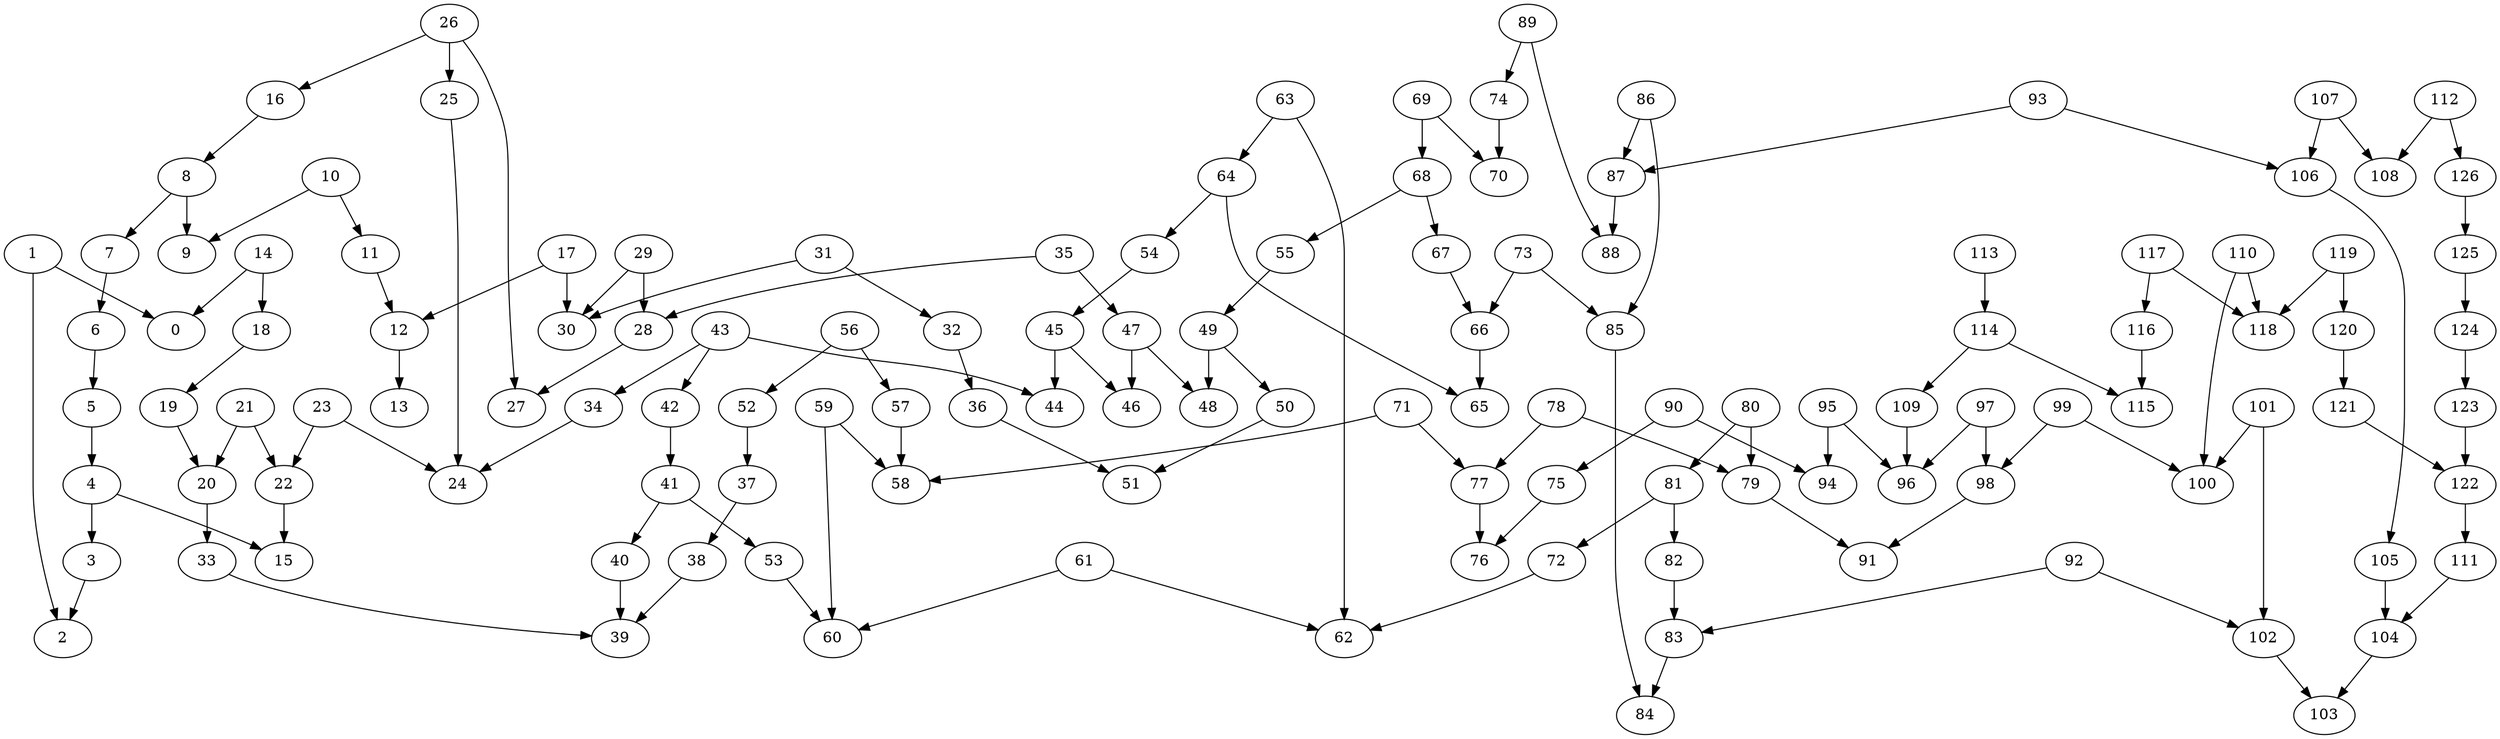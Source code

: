 strict digraph "ECR error" {
	1 -> 0	["ECR error"=0.00489];
	1 -> 2	["ECR error"=0.0059];
	3 -> 2	["ECR error"=0.00572];
	4 -> 3	["ECR error"=0.00628];
	4 -> 15	["ECR error"=0.00427];
	5 -> 4	["ECR error"=0.00698];
	6 -> 5	["ECR error"=0.01196];
	7 -> 6	["ECR error"=0.03038];
	8 -> 7	["ECR error"=0.01772];
	8 -> 9	["ECR error"=0.00598];
	10 -> 9	["ECR error"=0.00888];
	10 -> 11	["ECR error"=0.0044];
	11 -> 12	["ECR error"=0.00388];
	12 -> 13	["ECR error"=0.01189];
	14 -> 0	["ECR error"=0.01314];
	14 -> 18	["ECR error"=0.01555];
	18 -> 19	["ECR error"=0.01061];
	16 -> 8	["ECR error"=0.02075];
	17 -> 12	["ECR error"=0.00404];
	17 -> 30	["ECR error"=0.00744];
	19 -> 20	["ECR error"=0.00576];
	20 -> 33	["ECR error"=0.00761];
	33 -> 39	["ECR error"=0.00352];
	21 -> 20	["ECR error"=0.01414];
	21 -> 22	["ECR error"=0.0138];
	22 -> 15	["ECR error"=0.00367];
	23 -> 22	["ECR error"=0.03148];
	23 -> 24	["ECR error"=0.02732];
	25 -> 24	["ECR error"=0.0084];
	26 -> 16	["ECR error"=0.01815];
	26 -> 25	["ECR error"=0.00387];
	26 -> 27	["ECR error"=0.00338];
	28 -> 27	["ECR error"=0.00645];
	29 -> 30	["ECR error"=0.00644];
	29 -> 28	["ECR error"=0.01246];
	31 -> 30	["ECR error"=0.01614];
	31 -> 32	["ECR error"=0.01742];
	32 -> 36	["ECR error"=0.01009];
	36 -> 51	["ECR error"=0.00908];
	34 -> 24	["ECR error"=0.00842];
	35 -> 28	["ECR error"=0.0076];
	35 -> 47	["ECR error"=0.0056];
	47 -> 46	["ECR error"=0.00542];
	47 -> 48	["ECR error"=0.00325];
	37 -> 38	["ECR error"=0.00905];
	38 -> 39	["ECR error"=0.00473];
	40 -> 39	["ECR error"=0.00493];
	41 -> 40	["ECR error"=0.00604];
	41 -> 53	["ECR error"=0.00267];
	53 -> 60	["ECR error"=0.00483];
	42 -> 41	["ECR error"=0.00678];
	43 -> 34	["ECR error"=0.00727];
	43 -> 42	["ECR error"=0.00587];
	43 -> 44	["ECR error"=0.00497];
	45 -> 44	["ECR error"=0.00601];
	45 -> 46	["ECR error"=0.01375];
	49 -> 48	["ECR error"=0.00409];
	49 -> 50	["ECR error"=0.00567];
	50 -> 51	["ECR error"=0.01161];
	52 -> 37	["ECR error"=0.0075];
	54 -> 45	["ECR error"=0.00966];
	55 -> 49	["ECR error"=0.00612];
	56 -> 52	["ECR error"=0.01486];
	56 -> 57	["ECR error"=0.01728];
	57 -> 58	["ECR error"=0.00851];
	59 -> 60	["ECR error"=0.00494];
	59 -> 58	["ECR error"=0.00451];
	61 -> 60	["ECR error"=0.00942];
	61 -> 62	["ECR error"=0.00656];
	63 -> 62	["ECR error"=0.00388];
	63 -> 64	["ECR error"=0.00723];
	64 -> 54	["ECR error"=0.01154];
	64 -> 65	["ECR error"=0.00661];
	66 -> 65	["ECR error"=0.00499];
	67 -> 66	["ECR error"=0.00679];
	68 -> 55	["ECR error"=0.01077];
	68 -> 67	["ECR error"=0.00687];
	69 -> 68	["ECR error"=0.00541];
	69 -> 70	["ECR error"=0.00571];
	71 -> 58	["ECR error"=0.00497];
	71 -> 77	["ECR error"=0.0067];
	77 -> 76	["ECR error"=0.00768];
	72 -> 62	["ECR error"=0.02431];
	73 -> 66	["ECR error"=0.00716];
	73 -> 85	["ECR error"=0.00482];
	85 -> 84	["ECR error"=0.0036];
	74 -> 70	["ECR error"=0.00447];
	75 -> 76	["ECR error"=0.00665];
	78 -> 77	["ECR error"=0.00493];
	78 -> 79	["ECR error"=0.00643];
	79 -> 91	["ECR error"=0.00935];
	80 -> 79	["ECR error"=0.00821];
	80 -> 81	["ECR error"=0.00783];
	81 -> 72	["ECR error"=0.03013];
	81 -> 82	["ECR error"=0.01927];
	82 -> 83	["ECR error"=0.04327];
	83 -> 84	["ECR error"=0.04463];
	86 -> 85	["ECR error"=0.0101];
	86 -> 87	["ECR error"=0.0051];
	87 -> 88	["ECR error"=0.00523];
	89 -> 74	["ECR error"=0.0042];
	89 -> 88	["ECR error"=0.01205];
	90 -> 75	["ECR error"=0.01846];
	90 -> 94	["ECR error"=0.00705];
	92 -> 83	["ECR error"=1.0];
	92 -> 102	["ECR error"=0.01662];
	102 -> 103	["ECR error"=0.0094];
	93 -> 87	["ECR error"=0.00451];
	93 -> 106	["ECR error"=0.00632];
	106 -> 105	["ECR error"=0.00428];
	95 -> 94	["ECR error"=0.00736];
	95 -> 96	["ECR error"=0.0095];
	97 -> 96	["ECR error"=0.00777];
	97 -> 98	["ECR error"=0.01608];
	98 -> 91	["ECR error"=0.01821];
	99 -> 98	["ECR error"=0.01459];
	99 -> 100	["ECR error"=0.00597];
	101 -> 102	["ECR error"=0.00603];
	101 -> 100	["ECR error"=0.00474];
	104 -> 103	["ECR error"=0.00525];
	105 -> 104	["ECR error"=0.0067];
	107 -> 106	["ECR error"=0.00454];
	107 -> 108	["ECR error"=0.00541];
	109 -> 96	["ECR error"=0.00726];
	110 -> 100	["ECR error"=0.00609];
	110 -> 118	["ECR error"=0.00451];
	111 -> 104	["ECR error"=0.01128];
	112 -> 108	["ECR error"=0.00411];
	112 -> 126	["ECR error"=0.00443];
	126 -> 125	["ECR error"=0.00439];
	113 -> 114	["ECR error"=0.00494];
	114 -> 109	["ECR error"=0.0034];
	114 -> 115	["ECR error"=0.00697];
	116 -> 115	["ECR error"=0.005];
	117 -> 118	["ECR error"=0.00747];
	117 -> 116	["ECR error"=0.00709];
	119 -> 118	["ECR error"=0.00841];
	119 -> 120	["ECR error"=0.00669];
	120 -> 121	["ECR error"=0.0053];
	121 -> 122	["ECR error"=0.0045];
	122 -> 111	["ECR error"=0.015];
	123 -> 122	["ECR error"=0.0036];
	124 -> 123	["ECR error"=0.00518];
	125 -> 124	["ECR error"=0.00517];
}
